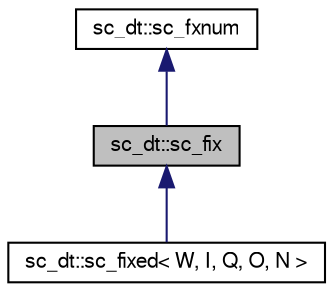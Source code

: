 digraph G
{
  edge [fontname="FreeSans",fontsize="10",labelfontname="FreeSans",labelfontsize="10"];
  node [fontname="FreeSans",fontsize="10",shape=record];
  Node1 [label="sc_dt::sc_fix",height=0.2,width=0.4,color="black", fillcolor="grey75", style="filled" fontcolor="black"];
  Node2 -> Node1 [dir=back,color="midnightblue",fontsize="10",style="solid",fontname="FreeSans"];
  Node2 [label="sc_dt::sc_fxnum",height=0.2,width=0.4,color="black", fillcolor="white", style="filled",URL="$a00075.html"];
  Node1 -> Node3 [dir=back,color="midnightblue",fontsize="10",style="solid",fontname="FreeSans"];
  Node3 [label="sc_dt::sc_fixed\< W, I, Q, O, N \>",height=0.2,width=0.4,color="black", fillcolor="white", style="filled",URL="$a00072.html"];
}
